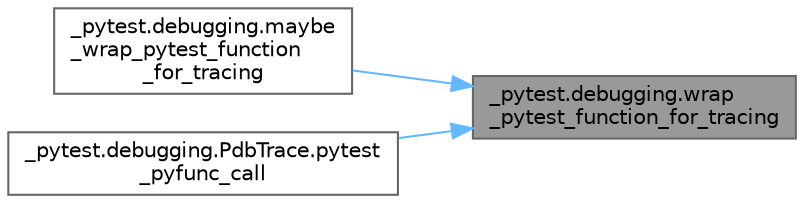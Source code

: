 digraph "_pytest.debugging.wrap_pytest_function_for_tracing"
{
 // LATEX_PDF_SIZE
  bgcolor="transparent";
  edge [fontname=Helvetica,fontsize=10,labelfontname=Helvetica,labelfontsize=10];
  node [fontname=Helvetica,fontsize=10,shape=box,height=0.2,width=0.4];
  rankdir="RL";
  Node1 [id="Node000001",label="_pytest.debugging.wrap\l_pytest_function_for_tracing",height=0.2,width=0.4,color="gray40", fillcolor="grey60", style="filled", fontcolor="black",tooltip=" "];
  Node1 -> Node2 [id="edge1_Node000001_Node000002",dir="back",color="steelblue1",style="solid",tooltip=" "];
  Node2 [id="Node000002",label="_pytest.debugging.maybe\l_wrap_pytest_function\l_for_tracing",height=0.2,width=0.4,color="grey40", fillcolor="white", style="filled",URL="$namespace__pytest_1_1debugging.html#a46a5b7c1b158934f6b63897f2228acef",tooltip=" "];
  Node1 -> Node3 [id="edge2_Node000001_Node000003",dir="back",color="steelblue1",style="solid",tooltip=" "];
  Node3 [id="Node000003",label="_pytest.debugging.PdbTrace.pytest\l_pyfunc_call",height=0.2,width=0.4,color="grey40", fillcolor="white", style="filled",URL="$class__pytest_1_1debugging_1_1_pdb_trace.html#ab9af5dc1c33a8514592a7a8618a5dfe4",tooltip=" "];
}
